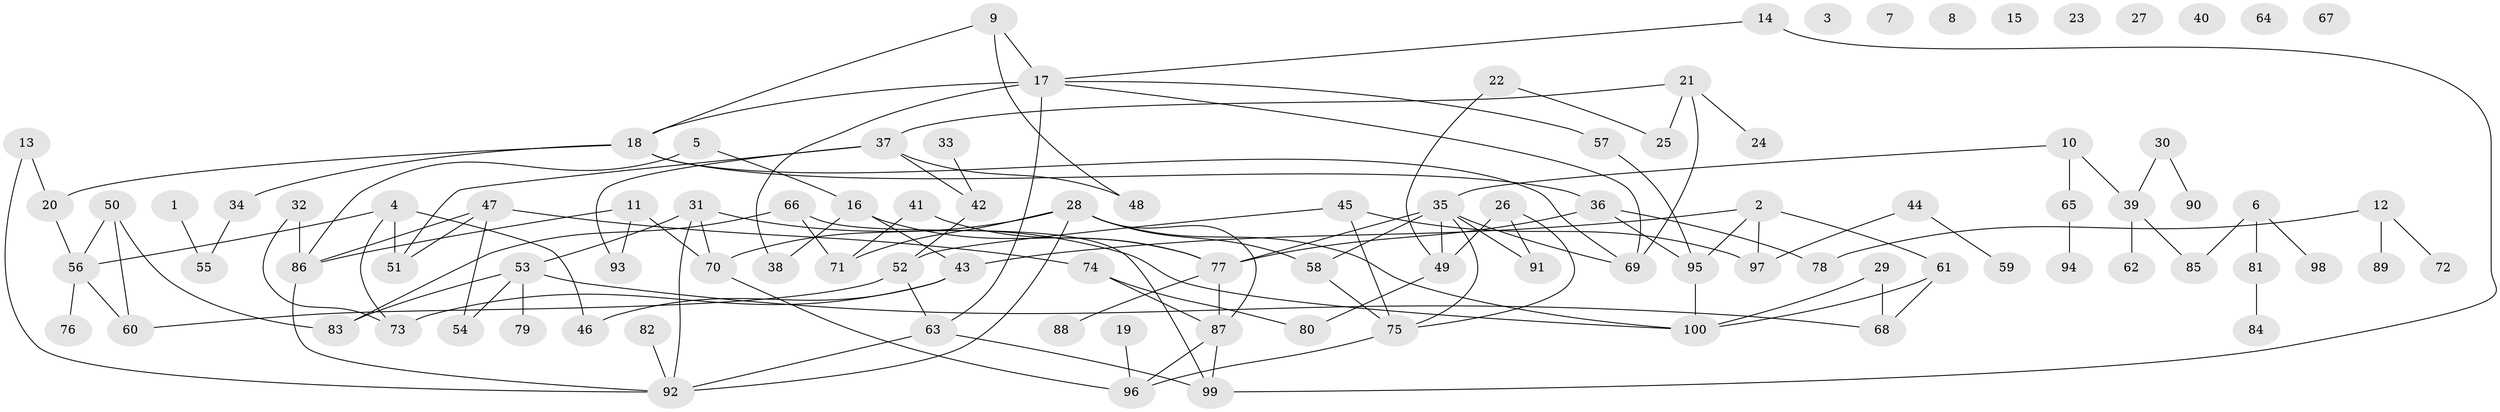 // Generated by graph-tools (version 1.1) at 2025/00/03/09/25 03:00:53]
// undirected, 100 vertices, 134 edges
graph export_dot {
graph [start="1"]
  node [color=gray90,style=filled];
  1;
  2;
  3;
  4;
  5;
  6;
  7;
  8;
  9;
  10;
  11;
  12;
  13;
  14;
  15;
  16;
  17;
  18;
  19;
  20;
  21;
  22;
  23;
  24;
  25;
  26;
  27;
  28;
  29;
  30;
  31;
  32;
  33;
  34;
  35;
  36;
  37;
  38;
  39;
  40;
  41;
  42;
  43;
  44;
  45;
  46;
  47;
  48;
  49;
  50;
  51;
  52;
  53;
  54;
  55;
  56;
  57;
  58;
  59;
  60;
  61;
  62;
  63;
  64;
  65;
  66;
  67;
  68;
  69;
  70;
  71;
  72;
  73;
  74;
  75;
  76;
  77;
  78;
  79;
  80;
  81;
  82;
  83;
  84;
  85;
  86;
  87;
  88;
  89;
  90;
  91;
  92;
  93;
  94;
  95;
  96;
  97;
  98;
  99;
  100;
  1 -- 55;
  2 -- 43;
  2 -- 61;
  2 -- 95;
  2 -- 97;
  4 -- 46;
  4 -- 51;
  4 -- 56;
  4 -- 73;
  5 -- 16;
  5 -- 86;
  6 -- 81;
  6 -- 85;
  6 -- 98;
  9 -- 17;
  9 -- 18;
  9 -- 48;
  10 -- 35;
  10 -- 39;
  10 -- 65;
  11 -- 70;
  11 -- 86;
  11 -- 93;
  12 -- 72;
  12 -- 78;
  12 -- 89;
  13 -- 20;
  13 -- 92;
  14 -- 17;
  14 -- 99;
  16 -- 38;
  16 -- 43;
  16 -- 77;
  17 -- 18;
  17 -- 38;
  17 -- 57;
  17 -- 63;
  17 -- 69;
  18 -- 20;
  18 -- 34;
  18 -- 36;
  18 -- 69;
  19 -- 96;
  20 -- 56;
  21 -- 24;
  21 -- 25;
  21 -- 37;
  21 -- 69;
  22 -- 25;
  22 -- 49;
  26 -- 49;
  26 -- 75;
  26 -- 91;
  28 -- 58;
  28 -- 70;
  28 -- 71;
  28 -- 87;
  28 -- 92;
  28 -- 100;
  29 -- 68;
  29 -- 100;
  30 -- 39;
  30 -- 90;
  31 -- 53;
  31 -- 70;
  31 -- 92;
  31 -- 100;
  32 -- 73;
  32 -- 86;
  33 -- 42;
  34 -- 55;
  35 -- 49;
  35 -- 58;
  35 -- 69;
  35 -- 75;
  35 -- 77;
  35 -- 91;
  36 -- 77;
  36 -- 78;
  36 -- 95;
  37 -- 42;
  37 -- 48;
  37 -- 51;
  37 -- 93;
  39 -- 62;
  39 -- 85;
  41 -- 71;
  41 -- 77;
  42 -- 52;
  43 -- 46;
  43 -- 73;
  44 -- 59;
  44 -- 97;
  45 -- 52;
  45 -- 75;
  45 -- 97;
  47 -- 51;
  47 -- 54;
  47 -- 74;
  47 -- 86;
  49 -- 80;
  50 -- 56;
  50 -- 60;
  50 -- 83;
  52 -- 60;
  52 -- 63;
  53 -- 54;
  53 -- 68;
  53 -- 79;
  53 -- 83;
  56 -- 60;
  56 -- 76;
  57 -- 95;
  58 -- 75;
  61 -- 68;
  61 -- 100;
  63 -- 92;
  63 -- 99;
  65 -- 94;
  66 -- 71;
  66 -- 83;
  66 -- 99;
  70 -- 96;
  74 -- 80;
  74 -- 87;
  75 -- 96;
  77 -- 87;
  77 -- 88;
  81 -- 84;
  82 -- 92;
  86 -- 92;
  87 -- 96;
  87 -- 99;
  95 -- 100;
}
